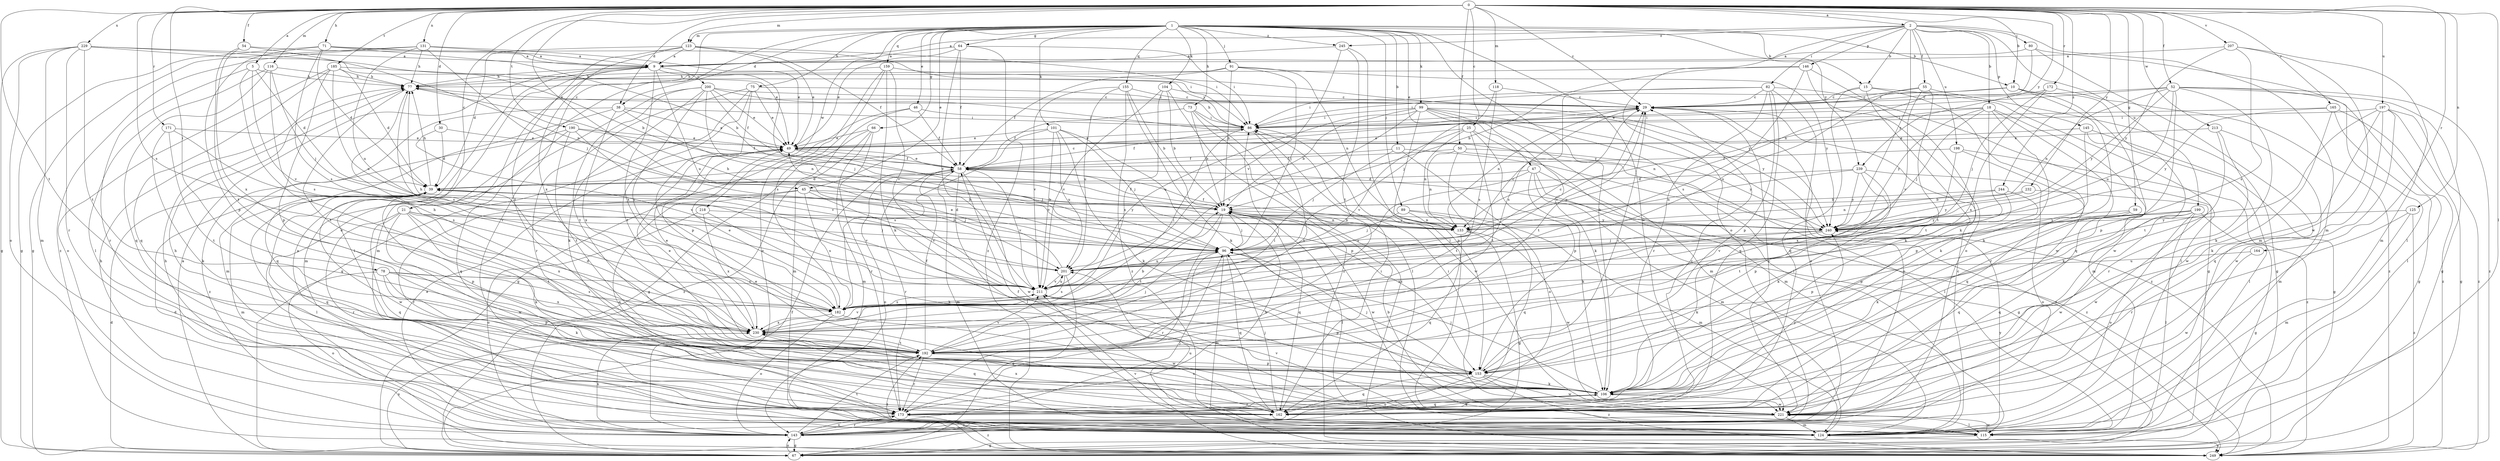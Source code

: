 strict digraph  {
0;
1;
2;
5;
9;
10;
11;
15;
18;
19;
21;
25;
29;
30;
38;
39;
45;
46;
47;
49;
50;
52;
54;
55;
58;
59;
64;
66;
67;
71;
73;
75;
77;
78;
80;
82;
86;
89;
91;
96;
99;
101;
104;
106;
115;
116;
118;
123;
124;
125;
131;
133;
143;
145;
146;
153;
155;
159;
162;
164;
165;
171;
172;
173;
182;
185;
190;
192;
197;
198;
199;
200;
201;
207;
211;
213;
218;
221;
229;
230;
232;
239;
240;
244;
245;
249;
0 -> 2  [label=a];
0 -> 5  [label=a];
0 -> 10  [label=b];
0 -> 21  [label=c];
0 -> 25  [label=c];
0 -> 29  [label=c];
0 -> 30  [label=d];
0 -> 38  [label=d];
0 -> 45  [label=e];
0 -> 50  [label=f];
0 -> 52  [label=f];
0 -> 54  [label=f];
0 -> 59  [label=g];
0 -> 71  [label=h];
0 -> 78  [label=i];
0 -> 115  [label=l];
0 -> 116  [label=m];
0 -> 118  [label=m];
0 -> 123  [label=m];
0 -> 125  [label=n];
0 -> 131  [label=n];
0 -> 164  [label=r];
0 -> 165  [label=r];
0 -> 171  [label=r];
0 -> 172  [label=r];
0 -> 182  [label=s];
0 -> 185  [label=t];
0 -> 190  [label=t];
0 -> 192  [label=t];
0 -> 197  [label=u];
0 -> 207  [label=v];
0 -> 213  [label=w];
0 -> 229  [label=x];
0 -> 232  [label=y];
0 -> 239  [label=y];
0 -> 244  [label=z];
1 -> 10  [label=b];
1 -> 11  [label=b];
1 -> 15  [label=b];
1 -> 38  [label=d];
1 -> 45  [label=e];
1 -> 46  [label=e];
1 -> 47  [label=e];
1 -> 64  [label=g];
1 -> 66  [label=g];
1 -> 73  [label=h];
1 -> 75  [label=h];
1 -> 89  [label=j];
1 -> 91  [label=j];
1 -> 99  [label=k];
1 -> 101  [label=k];
1 -> 104  [label=k];
1 -> 106  [label=k];
1 -> 123  [label=m];
1 -> 143  [label=o];
1 -> 155  [label=q];
1 -> 159  [label=q];
1 -> 173  [label=r];
1 -> 218  [label=w];
1 -> 221  [label=w];
1 -> 239  [label=y];
1 -> 245  [label=z];
2 -> 9  [label=a];
2 -> 15  [label=b];
2 -> 18  [label=b];
2 -> 55  [label=f];
2 -> 80  [label=i];
2 -> 82  [label=i];
2 -> 124  [label=m];
2 -> 143  [label=o];
2 -> 145  [label=p];
2 -> 146  [label=p];
2 -> 198  [label=u];
2 -> 199  [label=u];
2 -> 240  [label=y];
2 -> 245  [label=z];
5 -> 39  [label=d];
5 -> 77  [label=h];
5 -> 173  [label=r];
5 -> 211  [label=v];
5 -> 230  [label=x];
9 -> 77  [label=h];
9 -> 96  [label=j];
9 -> 115  [label=l];
9 -> 124  [label=m];
9 -> 200  [label=u];
9 -> 201  [label=u];
9 -> 230  [label=x];
10 -> 29  [label=c];
10 -> 86  [label=i];
10 -> 106  [label=k];
10 -> 162  [label=q];
10 -> 221  [label=w];
11 -> 58  [label=f];
11 -> 96  [label=j];
11 -> 143  [label=o];
11 -> 249  [label=z];
15 -> 29  [label=c];
15 -> 106  [label=k];
15 -> 115  [label=l];
15 -> 162  [label=q];
15 -> 221  [label=w];
18 -> 86  [label=i];
18 -> 96  [label=j];
18 -> 106  [label=k];
18 -> 124  [label=m];
18 -> 133  [label=n];
18 -> 173  [label=r];
18 -> 192  [label=t];
18 -> 240  [label=y];
19 -> 58  [label=f];
19 -> 96  [label=j];
19 -> 115  [label=l];
19 -> 133  [label=n];
19 -> 162  [label=q];
19 -> 173  [label=r];
19 -> 192  [label=t];
19 -> 221  [label=w];
19 -> 240  [label=y];
21 -> 96  [label=j];
21 -> 106  [label=k];
21 -> 162  [label=q];
21 -> 173  [label=r];
21 -> 192  [label=t];
21 -> 221  [label=w];
21 -> 230  [label=x];
21 -> 240  [label=y];
25 -> 49  [label=e];
25 -> 124  [label=m];
25 -> 133  [label=n];
25 -> 153  [label=p];
25 -> 192  [label=t];
25 -> 211  [label=v];
29 -> 86  [label=i];
29 -> 133  [label=n];
29 -> 143  [label=o];
29 -> 192  [label=t];
30 -> 39  [label=d];
30 -> 49  [label=e];
30 -> 211  [label=v];
38 -> 49  [label=e];
38 -> 86  [label=i];
38 -> 124  [label=m];
38 -> 133  [label=n];
38 -> 162  [label=q];
38 -> 230  [label=x];
39 -> 19  [label=b];
39 -> 29  [label=c];
39 -> 77  [label=h];
39 -> 96  [label=j];
39 -> 115  [label=l];
39 -> 124  [label=m];
39 -> 153  [label=p];
39 -> 162  [label=q];
39 -> 211  [label=v];
39 -> 221  [label=w];
45 -> 19  [label=b];
45 -> 162  [label=q];
45 -> 173  [label=r];
45 -> 182  [label=s];
45 -> 211  [label=v];
45 -> 240  [label=y];
46 -> 58  [label=f];
46 -> 67  [label=g];
46 -> 86  [label=i];
46 -> 124  [label=m];
47 -> 39  [label=d];
47 -> 67  [label=g];
47 -> 106  [label=k];
47 -> 124  [label=m];
47 -> 182  [label=s];
47 -> 249  [label=z];
49 -> 58  [label=f];
49 -> 96  [label=j];
50 -> 58  [label=f];
50 -> 115  [label=l];
50 -> 133  [label=n];
50 -> 192  [label=t];
50 -> 240  [label=y];
52 -> 29  [label=c];
52 -> 49  [label=e];
52 -> 67  [label=g];
52 -> 106  [label=k];
52 -> 115  [label=l];
52 -> 133  [label=n];
52 -> 153  [label=p];
52 -> 201  [label=u];
52 -> 240  [label=y];
52 -> 249  [label=z];
54 -> 9  [label=a];
54 -> 133  [label=n];
54 -> 192  [label=t];
54 -> 230  [label=x];
55 -> 29  [label=c];
55 -> 67  [label=g];
55 -> 192  [label=t];
55 -> 201  [label=u];
55 -> 211  [label=v];
58 -> 39  [label=d];
58 -> 49  [label=e];
58 -> 115  [label=l];
58 -> 124  [label=m];
58 -> 143  [label=o];
58 -> 173  [label=r];
58 -> 211  [label=v];
58 -> 221  [label=w];
58 -> 240  [label=y];
59 -> 106  [label=k];
59 -> 162  [label=q];
59 -> 240  [label=y];
64 -> 9  [label=a];
64 -> 49  [label=e];
64 -> 58  [label=f];
64 -> 86  [label=i];
64 -> 211  [label=v];
64 -> 249  [label=z];
66 -> 49  [label=e];
66 -> 67  [label=g];
66 -> 124  [label=m];
66 -> 173  [label=r];
66 -> 249  [label=z];
67 -> 9  [label=a];
67 -> 39  [label=d];
67 -> 58  [label=f];
67 -> 143  [label=o];
67 -> 230  [label=x];
71 -> 9  [label=a];
71 -> 19  [label=b];
71 -> 39  [label=d];
71 -> 67  [label=g];
71 -> 86  [label=i];
71 -> 153  [label=p];
71 -> 182  [label=s];
73 -> 19  [label=b];
73 -> 58  [label=f];
73 -> 86  [label=i];
73 -> 115  [label=l];
73 -> 249  [label=z];
75 -> 29  [label=c];
75 -> 49  [label=e];
75 -> 67  [label=g];
75 -> 153  [label=p];
75 -> 173  [label=r];
75 -> 192  [label=t];
77 -> 29  [label=c];
77 -> 182  [label=s];
77 -> 192  [label=t];
78 -> 106  [label=k];
78 -> 143  [label=o];
78 -> 153  [label=p];
78 -> 182  [label=s];
78 -> 211  [label=v];
78 -> 230  [label=x];
80 -> 9  [label=a];
80 -> 115  [label=l];
80 -> 124  [label=m];
80 -> 133  [label=n];
82 -> 29  [label=c];
82 -> 67  [label=g];
82 -> 86  [label=i];
82 -> 143  [label=o];
82 -> 153  [label=p];
82 -> 162  [label=q];
82 -> 173  [label=r];
82 -> 182  [label=s];
86 -> 49  [label=e];
86 -> 58  [label=f];
86 -> 77  [label=h];
86 -> 192  [label=t];
86 -> 221  [label=w];
89 -> 96  [label=j];
89 -> 124  [label=m];
89 -> 133  [label=n];
89 -> 162  [label=q];
91 -> 19  [label=b];
91 -> 58  [label=f];
91 -> 77  [label=h];
91 -> 96  [label=j];
91 -> 133  [label=n];
91 -> 240  [label=y];
96 -> 29  [label=c];
96 -> 77  [label=h];
96 -> 124  [label=m];
96 -> 162  [label=q];
96 -> 173  [label=r];
96 -> 201  [label=u];
99 -> 19  [label=b];
99 -> 86  [label=i];
99 -> 106  [label=k];
99 -> 115  [label=l];
99 -> 124  [label=m];
99 -> 153  [label=p];
99 -> 201  [label=u];
99 -> 211  [label=v];
99 -> 240  [label=y];
99 -> 249  [label=z];
101 -> 49  [label=e];
101 -> 96  [label=j];
101 -> 106  [label=k];
101 -> 153  [label=p];
101 -> 182  [label=s];
101 -> 201  [label=u];
101 -> 211  [label=v];
104 -> 19  [label=b];
104 -> 29  [label=c];
104 -> 211  [label=v];
104 -> 230  [label=x];
104 -> 249  [label=z];
106 -> 96  [label=j];
106 -> 162  [label=q];
106 -> 173  [label=r];
106 -> 221  [label=w];
115 -> 9  [label=a];
115 -> 67  [label=g];
115 -> 221  [label=w];
116 -> 77  [label=h];
116 -> 96  [label=j];
116 -> 115  [label=l];
116 -> 162  [label=q];
116 -> 182  [label=s];
118 -> 29  [label=c];
118 -> 96  [label=j];
118 -> 182  [label=s];
123 -> 9  [label=a];
123 -> 39  [label=d];
123 -> 49  [label=e];
123 -> 58  [label=f];
123 -> 86  [label=i];
123 -> 192  [label=t];
123 -> 230  [label=x];
124 -> 29  [label=c];
124 -> 39  [label=d];
124 -> 77  [label=h];
124 -> 201  [label=u];
124 -> 240  [label=y];
124 -> 249  [label=z];
125 -> 124  [label=m];
125 -> 173  [label=r];
125 -> 240  [label=y];
125 -> 249  [label=z];
131 -> 9  [label=a];
131 -> 49  [label=e];
131 -> 67  [label=g];
131 -> 77  [label=h];
131 -> 96  [label=j];
131 -> 201  [label=u];
131 -> 249  [label=z];
133 -> 19  [label=b];
133 -> 39  [label=d];
133 -> 58  [label=f];
133 -> 67  [label=g];
133 -> 162  [label=q];
133 -> 221  [label=w];
143 -> 49  [label=e];
143 -> 67  [label=g];
143 -> 77  [label=h];
143 -> 96  [label=j];
143 -> 173  [label=r];
143 -> 192  [label=t];
143 -> 230  [label=x];
145 -> 49  [label=e];
145 -> 67  [label=g];
145 -> 115  [label=l];
145 -> 153  [label=p];
146 -> 19  [label=b];
146 -> 77  [label=h];
146 -> 106  [label=k];
146 -> 143  [label=o];
146 -> 182  [label=s];
153 -> 29  [label=c];
153 -> 96  [label=j];
153 -> 106  [label=k];
153 -> 143  [label=o];
153 -> 162  [label=q];
153 -> 221  [label=w];
153 -> 249  [label=z];
155 -> 19  [label=b];
155 -> 29  [label=c];
155 -> 106  [label=k];
155 -> 201  [label=u];
155 -> 211  [label=v];
155 -> 249  [label=z];
159 -> 77  [label=h];
159 -> 106  [label=k];
159 -> 143  [label=o];
159 -> 182  [label=s];
159 -> 211  [label=v];
159 -> 240  [label=y];
162 -> 29  [label=c];
162 -> 49  [label=e];
162 -> 58  [label=f];
162 -> 77  [label=h];
162 -> 86  [label=i];
162 -> 96  [label=j];
162 -> 106  [label=k];
162 -> 230  [label=x];
164 -> 201  [label=u];
164 -> 221  [label=w];
165 -> 67  [label=g];
165 -> 86  [label=i];
165 -> 221  [label=w];
165 -> 240  [label=y];
165 -> 249  [label=z];
171 -> 49  [label=e];
171 -> 106  [label=k];
171 -> 182  [label=s];
171 -> 192  [label=t];
172 -> 29  [label=c];
172 -> 96  [label=j];
172 -> 230  [label=x];
172 -> 249  [label=z];
173 -> 19  [label=b];
173 -> 143  [label=o];
173 -> 240  [label=y];
173 -> 249  [label=z];
182 -> 49  [label=e];
182 -> 86  [label=i];
182 -> 143  [label=o];
182 -> 221  [label=w];
182 -> 230  [label=x];
185 -> 39  [label=d];
185 -> 77  [label=h];
185 -> 86  [label=i];
185 -> 143  [label=o];
185 -> 153  [label=p];
185 -> 162  [label=q];
185 -> 201  [label=u];
190 -> 49  [label=e];
190 -> 58  [label=f];
190 -> 162  [label=q];
190 -> 192  [label=t];
190 -> 211  [label=v];
190 -> 249  [label=z];
192 -> 49  [label=e];
192 -> 58  [label=f];
192 -> 86  [label=i];
192 -> 153  [label=p];
192 -> 173  [label=r];
192 -> 211  [label=v];
197 -> 67  [label=g];
197 -> 86  [label=i];
197 -> 106  [label=k];
197 -> 162  [label=q];
197 -> 192  [label=t];
197 -> 221  [label=w];
197 -> 249  [label=z];
198 -> 58  [label=f];
198 -> 162  [label=q];
198 -> 230  [label=x];
198 -> 249  [label=z];
199 -> 67  [label=g];
199 -> 115  [label=l];
199 -> 143  [label=o];
199 -> 153  [label=p];
199 -> 162  [label=q];
199 -> 211  [label=v];
199 -> 221  [label=w];
199 -> 240  [label=y];
200 -> 29  [label=c];
200 -> 49  [label=e];
200 -> 58  [label=f];
200 -> 96  [label=j];
200 -> 106  [label=k];
200 -> 124  [label=m];
200 -> 182  [label=s];
200 -> 192  [label=t];
200 -> 240  [label=y];
201 -> 29  [label=c];
201 -> 49  [label=e];
201 -> 67  [label=g];
201 -> 182  [label=s];
201 -> 211  [label=v];
207 -> 9  [label=a];
207 -> 124  [label=m];
207 -> 182  [label=s];
207 -> 221  [label=w];
207 -> 240  [label=y];
211 -> 29  [label=c];
211 -> 77  [label=h];
211 -> 153  [label=p];
211 -> 182  [label=s];
211 -> 201  [label=u];
213 -> 49  [label=e];
213 -> 106  [label=k];
213 -> 124  [label=m];
213 -> 173  [label=r];
218 -> 106  [label=k];
218 -> 133  [label=n];
218 -> 143  [label=o];
218 -> 230  [label=x];
221 -> 19  [label=b];
221 -> 29  [label=c];
221 -> 86  [label=i];
221 -> 115  [label=l];
221 -> 124  [label=m];
221 -> 143  [label=o];
221 -> 211  [label=v];
221 -> 230  [label=x];
229 -> 9  [label=a];
229 -> 19  [label=b];
229 -> 49  [label=e];
229 -> 67  [label=g];
229 -> 124  [label=m];
229 -> 143  [label=o];
229 -> 173  [label=r];
229 -> 192  [label=t];
230 -> 19  [label=b];
230 -> 39  [label=d];
230 -> 49  [label=e];
230 -> 77  [label=h];
230 -> 96  [label=j];
230 -> 162  [label=q];
230 -> 192  [label=t];
230 -> 211  [label=v];
232 -> 19  [label=b];
232 -> 221  [label=w];
232 -> 240  [label=y];
239 -> 39  [label=d];
239 -> 106  [label=k];
239 -> 133  [label=n];
239 -> 143  [label=o];
239 -> 153  [label=p];
239 -> 240  [label=y];
240 -> 96  [label=j];
240 -> 106  [label=k];
240 -> 230  [label=x];
244 -> 19  [label=b];
244 -> 133  [label=n];
244 -> 153  [label=p];
244 -> 192  [label=t];
245 -> 9  [label=a];
245 -> 115  [label=l];
245 -> 192  [label=t];
245 -> 211  [label=v];
249 -> 192  [label=t];
249 -> 211  [label=v];
}
